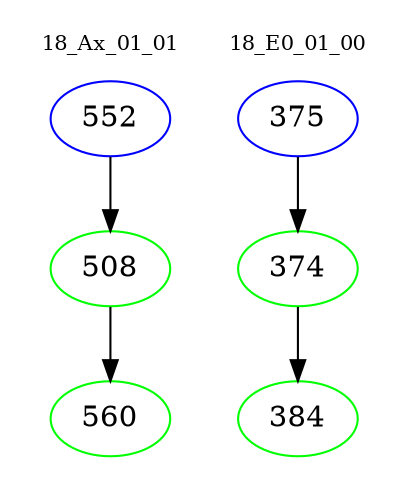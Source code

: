 digraph{
subgraph cluster_0 {
color = white
label = "18_Ax_01_01";
fontsize=10;
T0_552 [label="552", color="blue"]
T0_552 -> T0_508 [color="black"]
T0_508 [label="508", color="green"]
T0_508 -> T0_560 [color="black"]
T0_560 [label="560", color="green"]
}
subgraph cluster_1 {
color = white
label = "18_E0_01_00";
fontsize=10;
T1_375 [label="375", color="blue"]
T1_375 -> T1_374 [color="black"]
T1_374 [label="374", color="green"]
T1_374 -> T1_384 [color="black"]
T1_384 [label="384", color="green"]
}
}
